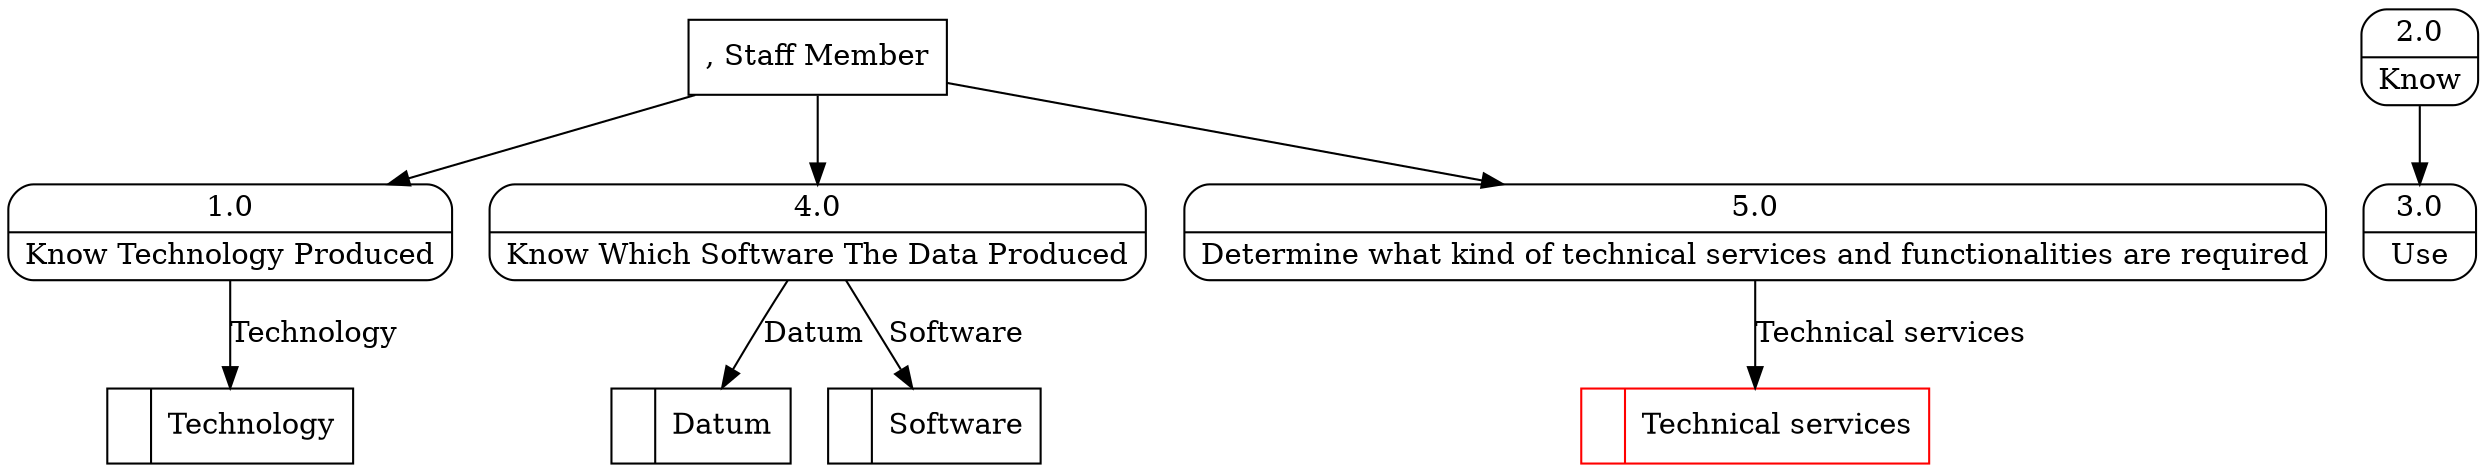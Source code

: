 digraph dfd2{ 
node[shape=record]
200 [label="<f0>  |<f1> Technology " ];
201 [label="<f0>  |<f1> Datum " ];
202 [label="<f0>  |<f1> Software " ];
203 [label=", Staff Member" shape=box];
204 [label="{<f0> 1.0|<f1> Know Technology Produced }" shape=Mrecord];
205 [label="{<f0> 2.0|<f1> Know }" shape=Mrecord];
206 [label="{<f0> 3.0|<f1> Use }" shape=Mrecord];
207 [label="{<f0> 4.0|<f1> Know Which Software The Data Produced }" shape=Mrecord];
5 [label="{<f0> 5.0|<f1> Determine what kind of technical services and functionalities are required }" shape=Mrecord];
203 -> 5
1001 [label="<f0>  |<f1> Technical services " color=red];
5 -> 1001 [label="Technical services"]
203 -> 204
203 -> 207
204 -> 200 [label="Technology"]
205 -> 206
207 -> 202 [label="Software"]
207 -> 201 [label="Datum"]
}